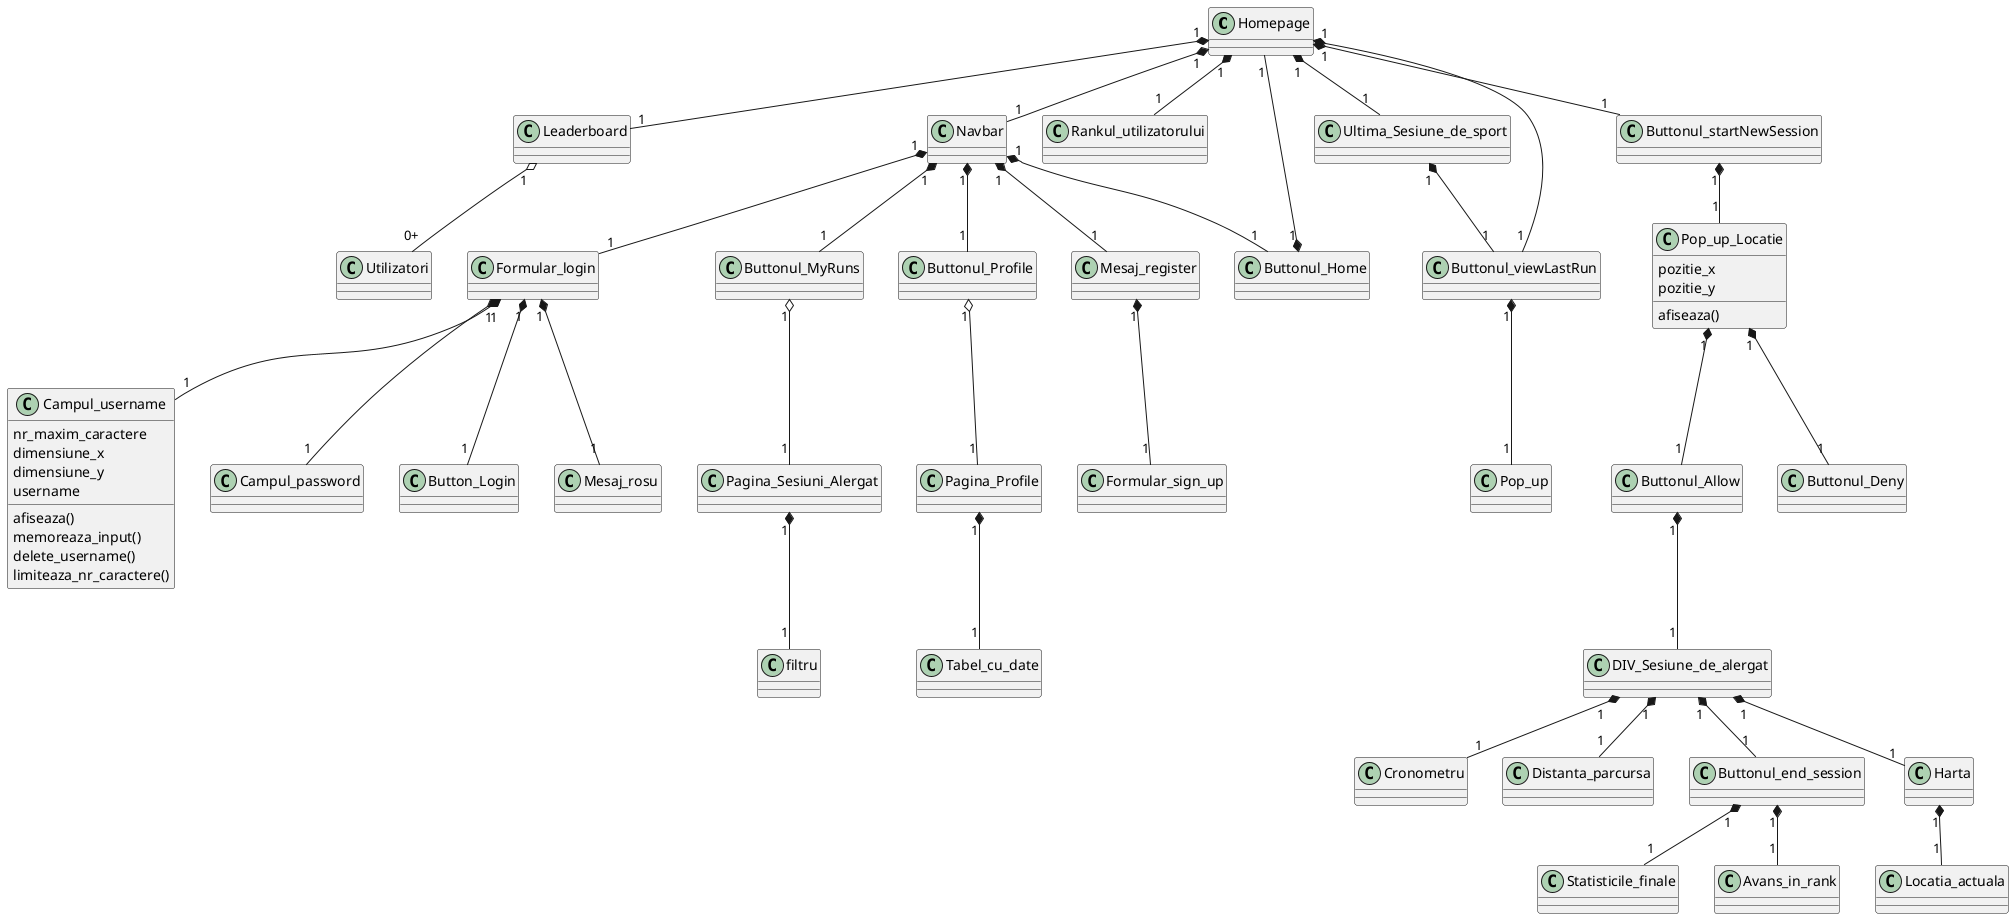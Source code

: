 @startuml
'https://plantuml.com/class-diagram

class Homepage{
}

class Leaderboard{
}
Class Utilizatori {
}


class Navbar{
}

class Formular_login{
}

class Formular_sign_up{
}

class Campul_username{
nr_maxim_caractere
dimensiune_x
dimensiune_y
username
afiseaza()
memoreaza_input()
delete_username()
limiteaza_nr_caractere()
}

class Campul_password{
}

class Button_Login {
}


class Rankul_utilizatorului{
}

class Ultima_Sesiune_de_sport{
}

class Buttonul_viewLastRun{
}


class Pop_up{
}

class DIV_Sesiune_de_alergat{
}


class Buttonul_startNewSession{
}

class Mesaj_rosu{
}



class Pop_up_Locatie {
pozitie_x
pozitie_y
afiseaza()
}

class Buttonul_Allow {
}

class Buttonul_Deny{
}


class Locatia_actuala {
}


class Cronometru {
}

class Distanta_parcursa {
}

class Buttonul_end_session {
}

class Statisticile_finale {
}

class Avans_in_rank {
}

class Buttonul_Home {
}

class Buttonul_MyRuns {
}

class Buttonul_Profile {
}

class Pagina_Sesiuni_Alergat {
}

class filtru {
}

class Homepage {
}

class Mesaj_register {
}

class Harta {
}





class Pagina_Profile {
}

class Tabel_cu_date {
}







Homepage "1"*-- "1" Leaderboard
Homepage "1"*-- "1"Navbar
Navbar "1"*-- "1"Formular_login
Navbar "1"*-- "1"Mesaj_register
Mesaj_register "1"*-- "1"Formular_sign_up
Leaderboard"1" o-- "0+"Utilizatori


Formular_login"1" *--"1" Campul_username
Formular_login"1" *-- "1"Campul_password
Formular_login "1"*-- "1"Button_Login
Formular_login "1"*-- "1"Mesaj_rosu




Homepage "1"*-- "1"Rankul_utilizatorului
Homepage "1"*-- "1"Ultima_Sesiune_de_sport
Ultima_Sesiune_de_sport"1" *-- "1"Buttonul_viewLastRun
Homepage"1" *--"1" Buttonul_viewLastRun
Homepage"1" *-- "1"Buttonul_startNewSession

Buttonul_viewLastRun"1" *-- "1"Pop_up

Buttonul_startNewSession "1"*-- "1"Pop_up_Locatie

Pop_up_Locatie "1"*-- "1"Buttonul_Allow
Pop_up_Locatie "1"*-- "1"Buttonul_Deny

Buttonul_Allow "1"*-- "1"DIV_Sesiune_de_alergat

DIV_Sesiune_de_alergat "1"*-- "1"Harta
Harta"1" *-- "1"Locatia_actuala
DIV_Sesiune_de_alergat "1"*-- "1"Cronometru
DIV_Sesiune_de_alergat "1"*-- "1"Distanta_parcursa
DIV_Sesiune_de_alergat"1" *-- "1"Buttonul_end_session
Buttonul_end_session "1"*-- "1"Statisticile_finale
Buttonul_end_session"1" *--"1" Avans_in_rank

Navbar"1" *--"1" Buttonul_Home
Navbar "1"*-- "1"Buttonul_MyRuns
Navbar"1" *-- "1"Buttonul_Profile
Buttonul_MyRuns "1" o-- "1"Pagina_Sesiuni_Alergat
Pagina_Sesiuni_Alergat"1" *--"1" filtru
Buttonul_Home"1" *-- "1"Homepage
Buttonul_Profile"1" o--"1" Pagina_Profile
Pagina_Profile"1" *-- "1"Tabel_cu_date






@enduml